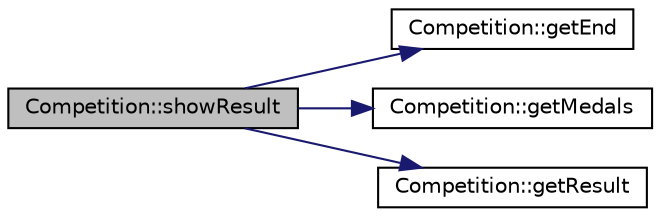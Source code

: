 digraph "Competition::showResult"
{
 // LATEX_PDF_SIZE
  edge [fontname="Helvetica",fontsize="10",labelfontname="Helvetica",labelfontsize="10"];
  node [fontname="Helvetica",fontsize="10",shape=record];
  rankdir="LR";
  Node1 [label="Competition::showResult",height=0.2,width=0.4,color="black", fillcolor="grey75", style="filled", fontcolor="black",tooltip=" "];
  Node1 -> Node2 [color="midnightblue",fontsize="10",style="solid",fontname="Helvetica"];
  Node2 [label="Competition::getEnd",height=0.2,width=0.4,color="black", fillcolor="white", style="filled",URL="$class_competition.html#aa3ab169eb31dd6d161f9f908989e843f",tooltip=" "];
  Node1 -> Node3 [color="midnightblue",fontsize="10",style="solid",fontname="Helvetica"];
  Node3 [label="Competition::getMedals",height=0.2,width=0.4,color="black", fillcolor="white", style="filled",URL="$class_competition.html#a20b5adb7f4751c6afd6d3bb16605ab58",tooltip=" "];
  Node1 -> Node4 [color="midnightblue",fontsize="10",style="solid",fontname="Helvetica"];
  Node4 [label="Competition::getResult",height=0.2,width=0.4,color="black", fillcolor="white", style="filled",URL="$class_competition.html#a9fff57e4be5f416776be694131b80100",tooltip=" "];
}
